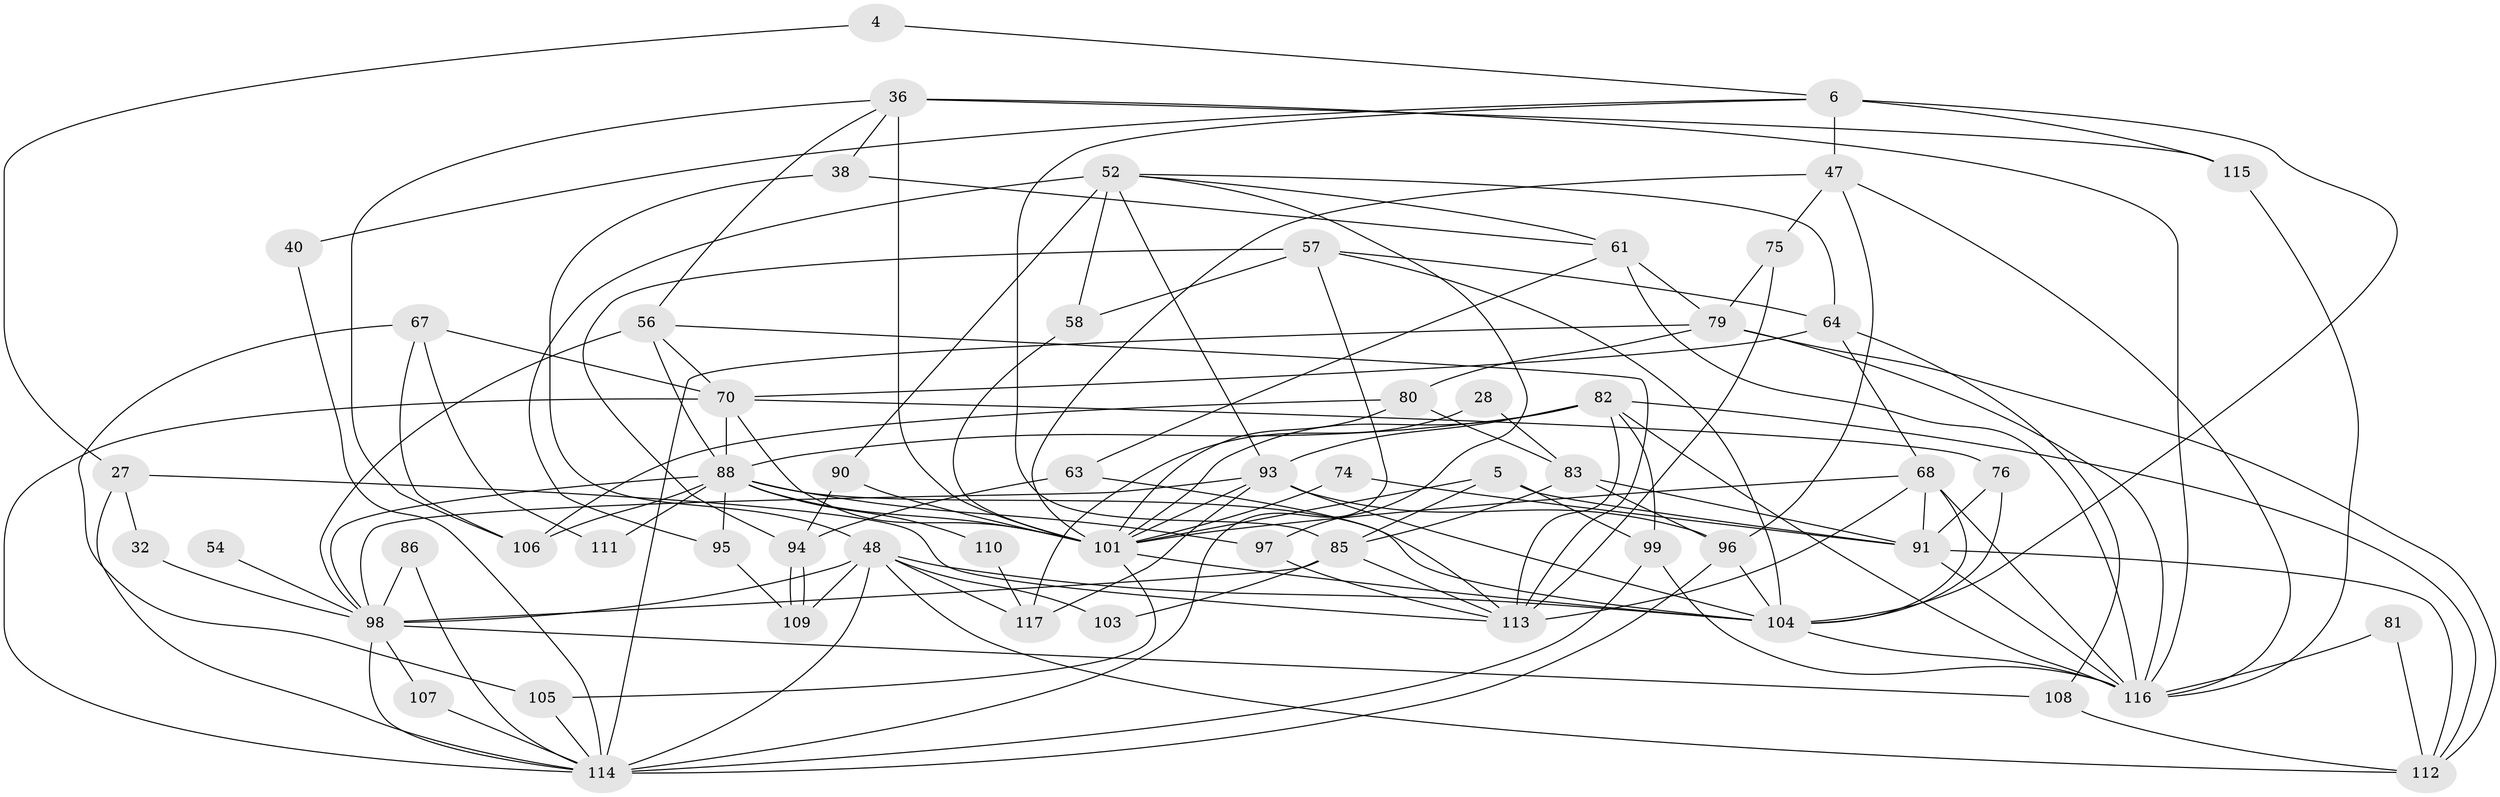 // original degree distribution, {4: 0.28205128205128205, 3: 0.2564102564102564, 6: 0.1111111111111111, 2: 0.15384615384615385, 7: 0.042735042735042736, 8: 0.008547008547008548, 5: 0.13675213675213677, 9: 0.008547008547008548}
// Generated by graph-tools (version 1.1) at 2025/52/03/04/25 21:52:36]
// undirected, 58 vertices, 142 edges
graph export_dot {
graph [start="1"]
  node [color=gray90,style=filled];
  4;
  5;
  6;
  27;
  28;
  32;
  36 [super="+30"];
  38;
  40;
  47 [super="+21"];
  48 [super="+1+41"];
  52 [super="+15"];
  54;
  56;
  57;
  58;
  61;
  63 [super="+53"];
  64 [super="+39"];
  67;
  68 [super="+29"];
  70 [super="+19+59"];
  74;
  75;
  76;
  79 [super="+77"];
  80;
  81;
  82 [super="+60"];
  83 [super="+13"];
  85 [super="+44+71"];
  86;
  88 [super="+14+72"];
  90;
  91 [super="+69"];
  93 [super="+33+45"];
  94;
  95;
  96 [super="+35"];
  97;
  98 [super="+89+84"];
  99 [super="+2+51"];
  101 [super="+92+37+26"];
  103;
  104 [super="+73+17+23"];
  105;
  106;
  107 [super="+102"];
  108;
  109;
  110;
  111;
  112 [super="+9"];
  113 [super="+8+100"];
  114 [super="+34+49+65+78"];
  115;
  116 [super="+87+66"];
  117;
  4 -- 6;
  4 -- 27;
  5 -- 91 [weight=2];
  5 -- 99 [weight=2];
  5 -- 101 [weight=2];
  5 -- 85;
  6 -- 47 [weight=2];
  6 -- 40;
  6 -- 85;
  6 -- 115;
  6 -- 104 [weight=2];
  27 -- 32;
  27 -- 113;
  27 -- 114;
  28 -- 117;
  28 -- 83;
  32 -- 98;
  36 -- 38;
  36 -- 115;
  36 -- 101;
  36 -- 56;
  36 -- 106;
  36 -- 116 [weight=2];
  38 -- 48;
  38 -- 61;
  40 -- 114;
  47 -- 75;
  47 -- 101;
  47 -- 96;
  47 -- 116;
  48 -- 117 [weight=2];
  48 -- 98 [weight=2];
  48 -- 109;
  48 -- 103;
  48 -- 112;
  48 -- 114 [weight=4];
  48 -- 104;
  52 -- 58 [weight=2];
  52 -- 95;
  52 -- 97;
  52 -- 90;
  52 -- 61;
  52 -- 93;
  52 -- 64;
  54 -- 98 [weight=2];
  56 -- 70 [weight=2];
  56 -- 113;
  56 -- 88 [weight=2];
  56 -- 98;
  57 -- 104;
  57 -- 58;
  57 -- 64;
  57 -- 94;
  57 -- 114;
  58 -- 101;
  61 -- 79;
  61 -- 63;
  61 -- 116;
  63 -- 94;
  63 -- 113;
  64 -- 108;
  64 -- 70;
  64 -- 68;
  67 -- 105;
  67 -- 70;
  67 -- 106;
  67 -- 111;
  68 -- 113 [weight=2];
  68 -- 101 [weight=3];
  68 -- 104;
  68 -- 91;
  68 -- 116;
  70 -- 101;
  70 -- 114 [weight=3];
  70 -- 88;
  70 -- 76;
  74 -- 91;
  74 -- 101;
  75 -- 79;
  75 -- 113;
  76 -- 91;
  76 -- 104;
  79 -- 112;
  79 -- 80;
  79 -- 114 [weight=3];
  79 -- 116;
  80 -- 106;
  80 -- 83;
  80 -- 101;
  81 -- 112;
  81 -- 116;
  82 -- 99;
  82 -- 113;
  82 -- 101;
  82 -- 93;
  82 -- 88 [weight=2];
  82 -- 112;
  82 -- 116;
  83 -- 91;
  83 -- 96;
  83 -- 85;
  85 -- 98 [weight=2];
  85 -- 113;
  85 -- 103;
  86 -- 114;
  86 -- 98;
  88 -- 97;
  88 -- 95;
  88 -- 104 [weight=2];
  88 -- 101 [weight=2];
  88 -- 106;
  88 -- 110;
  88 -- 111;
  88 -- 98;
  90 -- 94;
  90 -- 101;
  91 -- 116;
  91 -- 112;
  93 -- 96;
  93 -- 104;
  93 -- 98 [weight=2];
  93 -- 101;
  93 -- 117 [weight=2];
  94 -- 109;
  94 -- 109;
  95 -- 109;
  96 -- 104;
  96 -- 114;
  97 -- 113;
  98 -- 108;
  98 -- 114;
  98 -- 107 [weight=2];
  99 -- 116;
  99 -- 114;
  101 -- 105;
  101 -- 104 [weight=2];
  104 -- 116 [weight=2];
  105 -- 114 [weight=2];
  107 -- 114 [weight=2];
  108 -- 112;
  110 -- 117;
  115 -- 116;
}
